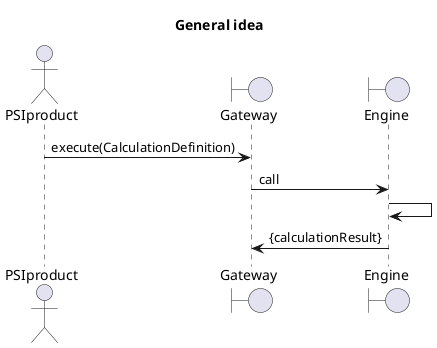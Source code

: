 @startuml

title General idea

actor PSIproduct
boundary Gateway
' control ScriptsExecutioner as Executioner
boundary Engine as Engine

PSIproduct -> Gateway: execute(CalculationDefinition)
Gateway -> Engine: call
Engine -> Engine
Engine -> Gateway: {calculationResult}

@enduml